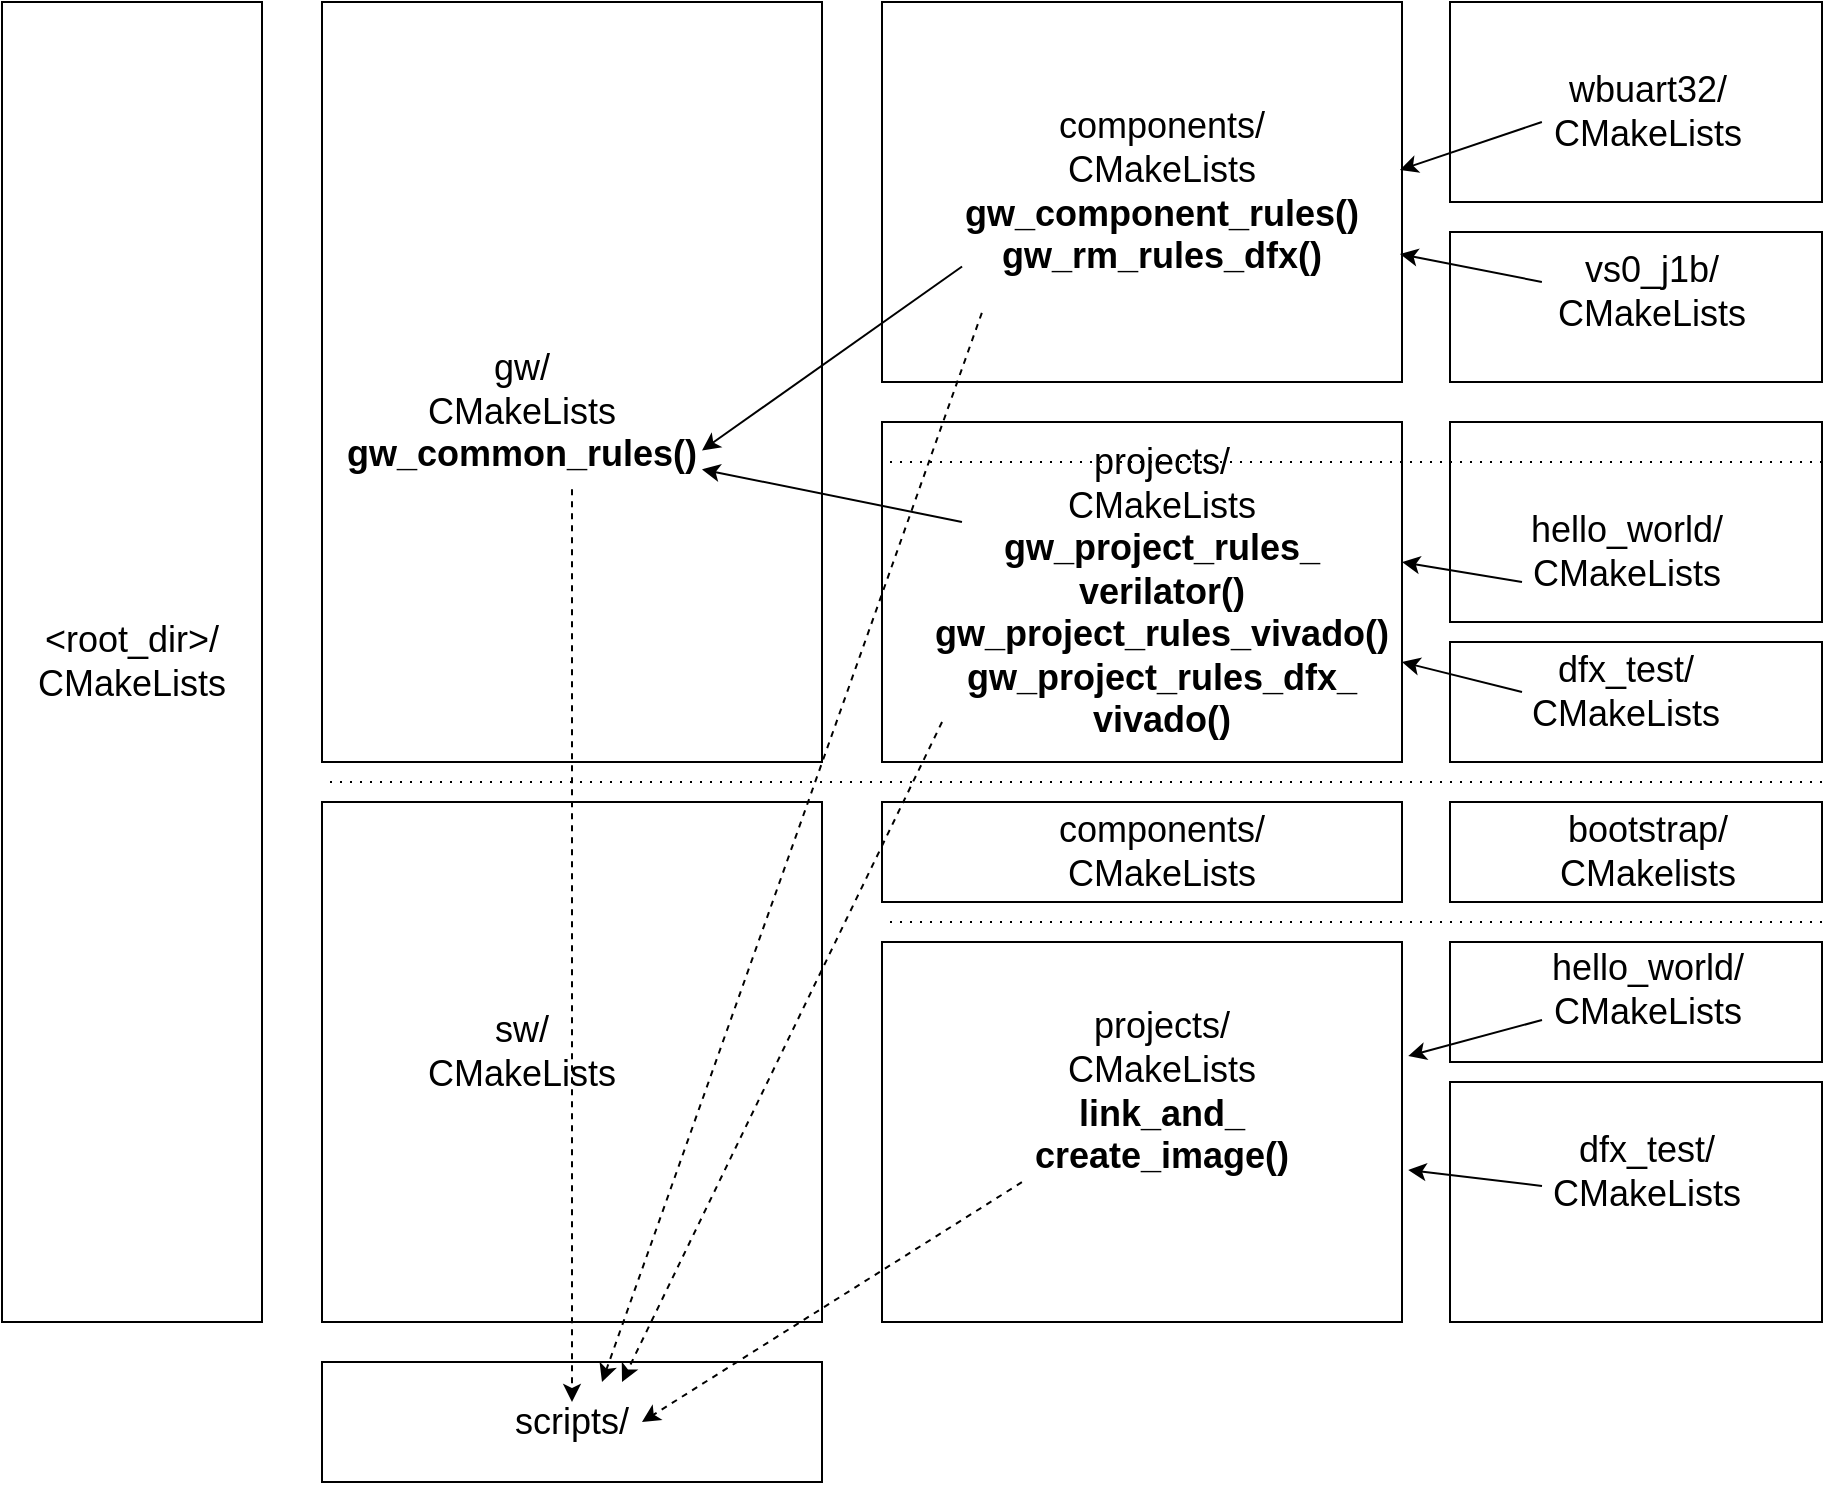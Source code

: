 <mxfile version="25.0.1">
  <diagram id="wd3CxBkJl1QBTPlXyMmx" name="Page-1">
    <mxGraphModel dx="1661" dy="1368" grid="1" gridSize="10" guides="1" tooltips="1" connect="1" arrows="1" fold="1" page="1" pageScale="1" pageWidth="850" pageHeight="1100" math="0" shadow="0">
      <root>
        <mxCell id="0" />
        <mxCell id="1" parent="0" />
        <mxCell id="8PB4PQnlmo8GwXvG9YSg-38" value="" style="rounded=0;whiteSpace=wrap;html=1;fontSize=18;" parent="1" vertex="1">
          <mxGeometry x="534" y="580" width="186" height="120" as="geometry" />
        </mxCell>
        <mxCell id="8PB4PQnlmo8GwXvG9YSg-37" value="" style="rounded=0;whiteSpace=wrap;html=1;fontSize=18;" parent="1" vertex="1">
          <mxGeometry x="534" y="510" width="186" height="60" as="geometry" />
        </mxCell>
        <mxCell id="8PB4PQnlmo8GwXvG9YSg-36" value="" style="rounded=0;whiteSpace=wrap;html=1;fontSize=18;" parent="1" vertex="1">
          <mxGeometry x="534" y="440" width="186" height="50" as="geometry" />
        </mxCell>
        <mxCell id="8PB4PQnlmo8GwXvG9YSg-35" value="" style="rounded=0;whiteSpace=wrap;html=1;fontSize=18;" parent="1" vertex="1">
          <mxGeometry x="534" y="360" width="186" height="60" as="geometry" />
        </mxCell>
        <mxCell id="8PB4PQnlmo8GwXvG9YSg-34" value="" style="rounded=0;whiteSpace=wrap;html=1;fontSize=18;" parent="1" vertex="1">
          <mxGeometry x="534" y="250" width="186" height="100" as="geometry" />
        </mxCell>
        <mxCell id="8PB4PQnlmo8GwXvG9YSg-33" value="" style="rounded=0;whiteSpace=wrap;html=1;fontSize=18;" parent="1" vertex="1">
          <mxGeometry x="534" y="155" width="186" height="75" as="geometry" />
        </mxCell>
        <mxCell id="8PB4PQnlmo8GwXvG9YSg-32" value="" style="rounded=0;whiteSpace=wrap;html=1;fontSize=18;" parent="1" vertex="1">
          <mxGeometry x="534" y="40" width="186" height="100" as="geometry" />
        </mxCell>
        <mxCell id="8PB4PQnlmo8GwXvG9YSg-31" value="" style="rounded=0;whiteSpace=wrap;html=1;fontSize=18;" parent="1" vertex="1">
          <mxGeometry x="-30" y="440" width="250" height="260" as="geometry" />
        </mxCell>
        <mxCell id="8PB4PQnlmo8GwXvG9YSg-30" value="" style="rounded=0;whiteSpace=wrap;html=1;fontSize=18;" parent="1" vertex="1">
          <mxGeometry x="-30" y="40" width="250" height="380" as="geometry" />
        </mxCell>
        <mxCell id="8PB4PQnlmo8GwXvG9YSg-29" value="" style="rounded=0;whiteSpace=wrap;html=1;fontSize=18;" parent="1" vertex="1">
          <mxGeometry x="250" y="510" width="260" height="190" as="geometry" />
        </mxCell>
        <mxCell id="8PB4PQnlmo8GwXvG9YSg-28" value="" style="rounded=0;whiteSpace=wrap;html=1;fontSize=18;" parent="1" vertex="1">
          <mxGeometry x="250" y="440" width="260" height="50" as="geometry" />
        </mxCell>
        <mxCell id="8PB4PQnlmo8GwXvG9YSg-26" value="" style="rounded=0;whiteSpace=wrap;html=1;fontSize=18;" parent="1" vertex="1">
          <mxGeometry x="250" y="250" width="260" height="170" as="geometry" />
        </mxCell>
        <mxCell id="8PB4PQnlmo8GwXvG9YSg-25" value="" style="rounded=0;whiteSpace=wrap;html=1;fontSize=18;" parent="1" vertex="1">
          <mxGeometry x="250" y="40" width="260" height="190" as="geometry" />
        </mxCell>
        <mxCell id="8PB4PQnlmo8GwXvG9YSg-1" value="wbuart32/&lt;br style=&quot;font-size: 18px;&quot;&gt;CMakeLists" style="text;html=1;strokeColor=none;fillColor=none;align=center;verticalAlign=middle;whiteSpace=wrap;rounded=0;fontSize=18;" parent="1" vertex="1">
          <mxGeometry x="582.5" y="70" width="100" height="50" as="geometry" />
        </mxCell>
        <mxCell id="8PB4PQnlmo8GwXvG9YSg-2" value="components/&lt;br&gt;CMakeLists&lt;br&gt;&lt;b&gt;gw_component_rules()&lt;/b&gt;&lt;div&gt;&lt;b&gt;gw_rm_rules_dfx()&lt;/b&gt;&lt;/div&gt;" style="text;html=1;strokeColor=none;fillColor=none;align=center;verticalAlign=middle;whiteSpace=wrap;rounded=0;fontSize=18;" parent="1" vertex="1">
          <mxGeometry x="340" y="125" width="100" height="20" as="geometry" />
        </mxCell>
        <mxCell id="8PB4PQnlmo8GwXvG9YSg-3" value="gw/&lt;br&gt;CMakeLists&lt;br&gt;&lt;b&gt;gw_common_rules()&lt;/b&gt;" style="text;html=1;strokeColor=none;fillColor=none;align=center;verticalAlign=middle;whiteSpace=wrap;rounded=0;fontSize=18;" parent="1" vertex="1">
          <mxGeometry x="40" y="230" width="60" height="30" as="geometry" />
        </mxCell>
        <mxCell id="8PB4PQnlmo8GwXvG9YSg-4" value="projects/&lt;br&gt;CMakeLists&lt;br&gt;&lt;b&gt;gw_project_rules_&lt;/b&gt;&lt;div&gt;&lt;b&gt;verilator()&lt;/b&gt;&lt;div&gt;&lt;b&gt;gw_project_rules_vivado()&lt;/b&gt;&lt;/div&gt;&lt;div&gt;&lt;b&gt;gw_project_rules_dfx_&lt;/b&gt;&lt;/div&gt;&lt;div&gt;&lt;b&gt;vivado()&lt;/b&gt;&lt;/div&gt;&lt;/div&gt;" style="text;html=1;strokeColor=none;fillColor=none;align=center;verticalAlign=middle;whiteSpace=wrap;rounded=0;fontSize=18;" parent="1" vertex="1">
          <mxGeometry x="360" y="320" width="60" height="30" as="geometry" />
        </mxCell>
        <mxCell id="8PB4PQnlmo8GwXvG9YSg-5" value="hello_world/&lt;br&gt;CMakeLists" style="text;html=1;strokeColor=none;fillColor=none;align=center;verticalAlign=middle;whiteSpace=wrap;rounded=0;fontSize=18;" parent="1" vertex="1">
          <mxGeometry x="580" y="300" width="85" height="30" as="geometry" />
        </mxCell>
        <mxCell id="8PB4PQnlmo8GwXvG9YSg-6" value="vs0_j1b/&lt;br&gt;CMakeLists" style="text;html=1;strokeColor=none;fillColor=none;align=center;verticalAlign=middle;whiteSpace=wrap;rounded=0;fontSize=18;" parent="1" vertex="1">
          <mxGeometry x="605" y="170" width="60" height="30" as="geometry" />
        </mxCell>
        <mxCell id="8PB4PQnlmo8GwXvG9YSg-7" value="dfx_test/&lt;br&gt;CMakeLists" style="text;html=1;strokeColor=none;fillColor=none;align=center;verticalAlign=middle;whiteSpace=wrap;rounded=0;fontSize=18;" parent="1" vertex="1">
          <mxGeometry x="602.5" y="370" width="37.5" height="30" as="geometry" />
        </mxCell>
        <mxCell id="8PB4PQnlmo8GwXvG9YSg-8" value="sw/&lt;br&gt;CMakeLists" style="text;html=1;strokeColor=none;fillColor=none;align=center;verticalAlign=middle;whiteSpace=wrap;rounded=0;fontSize=18;" parent="1" vertex="1">
          <mxGeometry x="40" y="550" width="60" height="30" as="geometry" />
        </mxCell>
        <mxCell id="8PB4PQnlmo8GwXvG9YSg-9" value="components/&lt;br&gt;CMakeLists" style="text;html=1;strokeColor=none;fillColor=none;align=center;verticalAlign=middle;whiteSpace=wrap;rounded=0;fontSize=18;" parent="1" vertex="1">
          <mxGeometry x="360" y="450" width="60" height="30" as="geometry" />
        </mxCell>
        <mxCell id="8PB4PQnlmo8GwXvG9YSg-10" value="projects/&lt;br&gt;CMakeLists&lt;br&gt;&lt;b&gt;link_and_&lt;br&gt;create_image()&lt;/b&gt;" style="text;html=1;strokeColor=none;fillColor=none;align=center;verticalAlign=middle;whiteSpace=wrap;rounded=0;fontSize=18;" parent="1" vertex="1">
          <mxGeometry x="360" y="570" width="60" height="30" as="geometry" />
        </mxCell>
        <mxCell id="8PB4PQnlmo8GwXvG9YSg-11" value="hello_world/&lt;br&gt;CMakeLists" style="text;html=1;strokeColor=none;fillColor=none;align=center;verticalAlign=middle;whiteSpace=wrap;rounded=0;fontSize=18;" parent="1" vertex="1">
          <mxGeometry x="602.5" y="519" width="60" height="30" as="geometry" />
        </mxCell>
        <mxCell id="8PB4PQnlmo8GwXvG9YSg-12" value="dfx_test/&lt;br&gt;CMakeLists" style="text;html=1;strokeColor=none;fillColor=none;align=center;verticalAlign=middle;whiteSpace=wrap;rounded=0;fontSize=18;" parent="1" vertex="1">
          <mxGeometry x="611.25" y="610" width="42.5" height="30" as="geometry" />
        </mxCell>
        <mxCell id="8PB4PQnlmo8GwXvG9YSg-14" value="" style="endArrow=classic;html=1;rounded=0;fontSize=18;exitX=0.247;exitY=0.6;exitDx=0;exitDy=0;entryX=0.996;entryY=0.442;entryDx=0;entryDy=0;entryPerimeter=0;exitPerimeter=0;" parent="1" source="8PB4PQnlmo8GwXvG9YSg-32" target="8PB4PQnlmo8GwXvG9YSg-25" edge="1">
          <mxGeometry width="50" height="50" relative="1" as="geometry">
            <mxPoint x="480" y="140" as="sourcePoint" />
            <mxPoint x="490" y="230" as="targetPoint" />
          </mxGeometry>
        </mxCell>
        <mxCell id="8PB4PQnlmo8GwXvG9YSg-15" value="" style="endArrow=classic;html=1;rounded=0;fontSize=18;entryX=0.996;entryY=0.663;entryDx=0;entryDy=0;entryPerimeter=0;exitX=0.247;exitY=0.333;exitDx=0;exitDy=0;exitPerimeter=0;" parent="1" source="8PB4PQnlmo8GwXvG9YSg-33" target="8PB4PQnlmo8GwXvG9YSg-25" edge="1">
          <mxGeometry width="50" height="50" relative="1" as="geometry">
            <mxPoint x="580" y="200" as="sourcePoint" />
            <mxPoint x="520" y="170" as="targetPoint" />
          </mxGeometry>
        </mxCell>
        <mxCell id="8PB4PQnlmo8GwXvG9YSg-16" value="" style="endArrow=classic;html=1;rounded=0;fontSize=18;entryX=1;entryY=0.412;entryDx=0;entryDy=0;entryPerimeter=0;" parent="1" target="8PB4PQnlmo8GwXvG9YSg-26" edge="1">
          <mxGeometry width="50" height="50" relative="1" as="geometry">
            <mxPoint x="570" y="330" as="sourcePoint" />
            <mxPoint x="520" y="340" as="targetPoint" />
          </mxGeometry>
        </mxCell>
        <mxCell id="8PB4PQnlmo8GwXvG9YSg-17" value="" style="endArrow=classic;html=1;rounded=0;fontSize=18;entryX=1;entryY=0.706;entryDx=0;entryDy=0;entryPerimeter=0;" parent="1" target="8PB4PQnlmo8GwXvG9YSg-26" edge="1">
          <mxGeometry width="50" height="50" relative="1" as="geometry">
            <mxPoint x="570" y="385" as="sourcePoint" />
            <mxPoint x="520" y="370" as="targetPoint" />
          </mxGeometry>
        </mxCell>
        <mxCell id="8PB4PQnlmo8GwXvG9YSg-18" value="" style="endArrow=classic;html=1;rounded=0;fontSize=18;entryX=1.012;entryY=0.3;entryDx=0;entryDy=0;entryPerimeter=0;" parent="1" target="8PB4PQnlmo8GwXvG9YSg-29" edge="1">
          <mxGeometry width="50" height="50" relative="1" as="geometry">
            <mxPoint x="580" y="549" as="sourcePoint" />
            <mxPoint x="470" y="629" as="targetPoint" />
          </mxGeometry>
        </mxCell>
        <mxCell id="8PB4PQnlmo8GwXvG9YSg-19" value="" style="endArrow=classic;html=1;rounded=0;fontSize=18;entryX=1.012;entryY=0.6;entryDx=0;entryDy=0;entryPerimeter=0;" parent="1" target="8PB4PQnlmo8GwXvG9YSg-29" edge="1">
          <mxGeometry width="50" height="50" relative="1" as="geometry">
            <mxPoint x="580" y="632" as="sourcePoint" />
            <mxPoint x="470" y="629" as="targetPoint" />
          </mxGeometry>
        </mxCell>
        <mxCell id="8PB4PQnlmo8GwXvG9YSg-22" value="" style="endArrow=classic;html=1;rounded=0;fontSize=18;entryX=0.76;entryY=0.615;entryDx=0;entryDy=0;entryPerimeter=0;exitX=-1.167;exitY=-0.667;exitDx=0;exitDy=0;exitPerimeter=0;" parent="1" source="8PB4PQnlmo8GwXvG9YSg-4" target="8PB4PQnlmo8GwXvG9YSg-30" edge="1">
          <mxGeometry width="50" height="50" relative="1" as="geometry">
            <mxPoint x="280" y="380" as="sourcePoint" />
            <mxPoint x="160" y="320" as="targetPoint" />
          </mxGeometry>
        </mxCell>
        <mxCell id="8PB4PQnlmo8GwXvG9YSg-27" value="bootstrap/&lt;br&gt;CMakelists" style="text;html=1;strokeColor=none;fillColor=none;align=center;verticalAlign=middle;whiteSpace=wrap;rounded=0;fontSize=18;" parent="1" vertex="1">
          <mxGeometry x="603" y="450" width="60" height="30" as="geometry" />
        </mxCell>
        <mxCell id="8PB4PQnlmo8GwXvG9YSg-39" value="scripts/" style="rounded=0;whiteSpace=wrap;html=1;fontSize=18;" parent="1" vertex="1">
          <mxGeometry x="-30" y="720" width="250" height="60" as="geometry" />
        </mxCell>
        <mxCell id="8PB4PQnlmo8GwXvG9YSg-42" value="" style="endArrow=classic;html=1;rounded=0;fontSize=18;entryX=0.64;entryY=0.5;entryDx=0;entryDy=0;entryPerimeter=0;exitX=0.269;exitY=0.632;exitDx=0;exitDy=0;exitPerimeter=0;dashed=1;" parent="1" source="8PB4PQnlmo8GwXvG9YSg-29" target="8PB4PQnlmo8GwXvG9YSg-39" edge="1">
          <mxGeometry width="50" height="50" relative="1" as="geometry">
            <mxPoint x="300" y="760" as="sourcePoint" />
            <mxPoint x="270" y="790" as="targetPoint" />
          </mxGeometry>
        </mxCell>
        <mxCell id="8PB4PQnlmo8GwXvG9YSg-48" value="" style="endArrow=classic;html=1;rounded=0;dashed=1;fontSize=18;exitX=-1.333;exitY=2.667;exitDx=0;exitDy=0;exitPerimeter=0;entryX=0.6;entryY=0.167;entryDx=0;entryDy=0;entryPerimeter=0;" parent="1" source="8PB4PQnlmo8GwXvG9YSg-4" target="8PB4PQnlmo8GwXvG9YSg-39" edge="1">
          <mxGeometry width="50" height="50" relative="1" as="geometry">
            <mxPoint x="280" y="790" as="sourcePoint" />
            <mxPoint x="330" y="740" as="targetPoint" />
          </mxGeometry>
        </mxCell>
        <mxCell id="8PB4PQnlmo8GwXvG9YSg-50" value="" style="endArrow=classic;html=1;rounded=0;fontSize=18;exitX=0.154;exitY=0.696;exitDx=0;exitDy=0;exitPerimeter=0;entryX=0.76;entryY=0.59;entryDx=0;entryDy=0;entryPerimeter=0;" parent="1" source="8PB4PQnlmo8GwXvG9YSg-25" target="8PB4PQnlmo8GwXvG9YSg-30" edge="1">
          <mxGeometry width="50" height="50" relative="1" as="geometry">
            <mxPoint x="290" y="240" as="sourcePoint" />
            <mxPoint x="160" y="310" as="targetPoint" />
          </mxGeometry>
        </mxCell>
        <mxCell id="8PB4PQnlmo8GwXvG9YSg-51" value="" style="endArrow=classic;html=1;rounded=0;dashed=1;fontSize=18;exitX=0.192;exitY=0.818;exitDx=0;exitDy=0;exitPerimeter=0;entryX=0.56;entryY=0.167;entryDx=0;entryDy=0;entryPerimeter=0;" parent="1" source="8PB4PQnlmo8GwXvG9YSg-25" target="8PB4PQnlmo8GwXvG9YSg-39" edge="1">
          <mxGeometry width="50" height="50" relative="1" as="geometry">
            <mxPoint x="240" y="300" as="sourcePoint" />
            <mxPoint x="290" y="250" as="targetPoint" />
          </mxGeometry>
        </mxCell>
        <mxCell id="8PB4PQnlmo8GwXvG9YSg-53" value="&amp;lt;root_dir&amp;gt;/&lt;br&gt;CMakeLists" style="text;html=1;strokeColor=default;fillColor=none;align=center;verticalAlign=middle;whiteSpace=wrap;rounded=0;fontSize=18;" parent="1" vertex="1">
          <mxGeometry x="-190" y="40" width="130" height="660" as="geometry" />
        </mxCell>
        <mxCell id="8PB4PQnlmo8GwXvG9YSg-54" value="" style="endArrow=classic;html=1;rounded=0;dashed=1;fontSize=18;entryX=0.5;entryY=0.333;entryDx=0;entryDy=0;entryPerimeter=0;exitX=0.5;exitY=0.641;exitDx=0;exitDy=0;exitPerimeter=0;" parent="1" source="8PB4PQnlmo8GwXvG9YSg-30" target="8PB4PQnlmo8GwXvG9YSg-39" edge="1">
          <mxGeometry width="50" height="50" relative="1" as="geometry">
            <mxPoint x="290" y="810" as="sourcePoint" />
            <mxPoint x="340" y="760" as="targetPoint" />
          </mxGeometry>
        </mxCell>
        <mxCell id="8PB4PQnlmo8GwXvG9YSg-55" value="" style="endArrow=none;dashed=1;html=1;rounded=0;fontSize=18;dashPattern=1 4;" parent="1" edge="1">
          <mxGeometry width="50" height="50" relative="1" as="geometry">
            <mxPoint x="720" y="270" as="sourcePoint" />
            <mxPoint x="250" y="270" as="targetPoint" />
          </mxGeometry>
        </mxCell>
        <mxCell id="8PB4PQnlmo8GwXvG9YSg-56" value="" style="endArrow=none;dashed=1;html=1;rounded=0;fontSize=18;dashPattern=1 4;" parent="1" edge="1">
          <mxGeometry width="50" height="50" relative="1" as="geometry">
            <mxPoint x="720" y="430" as="sourcePoint" />
            <mxPoint x="-30" y="430" as="targetPoint" />
          </mxGeometry>
        </mxCell>
        <mxCell id="8PB4PQnlmo8GwXvG9YSg-57" value="" style="endArrow=none;dashed=1;html=1;rounded=0;fontSize=18;dashPattern=1 4;" parent="1" edge="1">
          <mxGeometry width="50" height="50" relative="1" as="geometry">
            <mxPoint x="720" y="500" as="sourcePoint" />
            <mxPoint x="250" y="500" as="targetPoint" />
          </mxGeometry>
        </mxCell>
      </root>
    </mxGraphModel>
  </diagram>
</mxfile>

